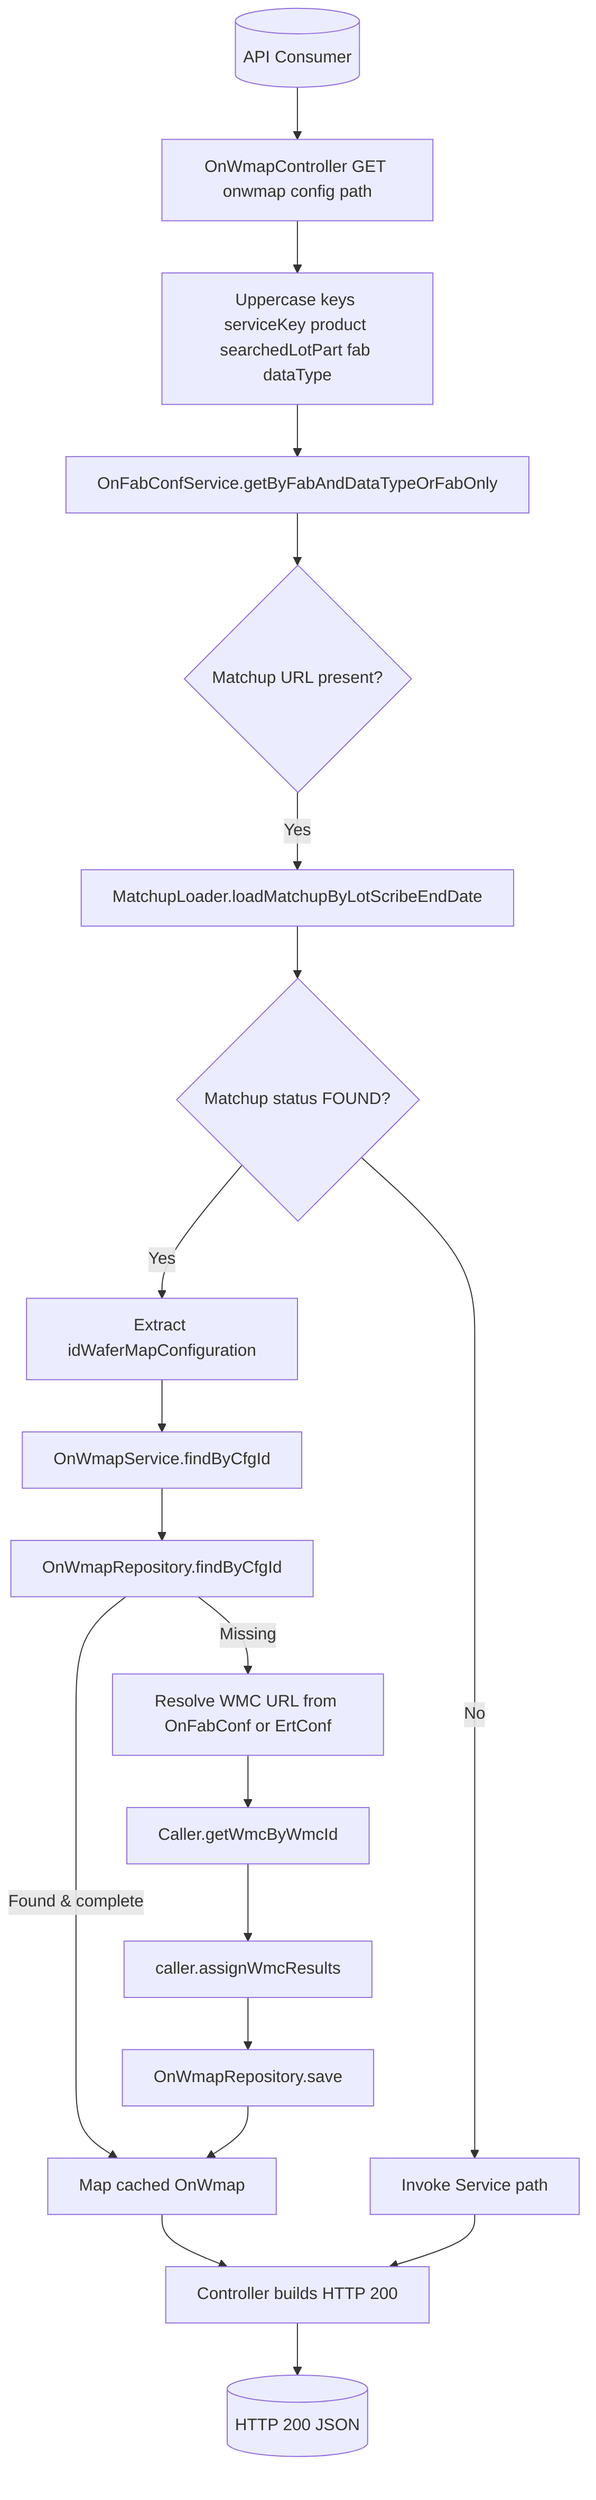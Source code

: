 flowchart TD
    Client[(API Consumer)] --> Controller[OnWmapController GET onwmap config path]
    Controller --> Normalize[Uppercase keys serviceKey product searchedLotPart fab dataType]
    Normalize --> ResolveFab[OnFabConfService.getByFabAndDataTypeOrFabOnly]
    ResolveFab --> HasMatchup{Matchup URL present?}

    HasMatchup -- Yes --> MatchupCall[MatchupLoader.loadMatchupByLotScribeEndDate]
    MatchupCall --> MatchupResult{Matchup status FOUND?}
    MatchupResult -- Yes --> UseCfgId[Extract idWaferMapConfiguration]
    UseCfgId --> ServiceCfg[OnWmapService.findByCfgId]
    ServiceCfg --> RepoCfg[OnWmapRepository.findByCfgId]
    RepoCfg -- Found & complete --> MapFoundCfg[Map cached OnWmap]
    RepoCfg -- Missing --> WmcUrlCfg[Resolve WMC URL from OnFabConf or ErtConf]
    WmcUrlCfg --> CallerCfg[Caller.getWmcByWmcId]
    CallerCfg --> AggregateCfg[caller.assignWmcResults]
    AggregateCfg --> PersistCfg[OnWmapRepository.save]
    PersistCfg --> MapFoundCfg

    MatchupResult -- No --> FallbackService[Invoke Service path]
    MapFoundCfg --> ControllerResponse[Controller builds HTTP 200]
    FallbackService --> ControllerResponse
    ControllerResponse --> ClientResponse[(HTTP 200 JSON)]